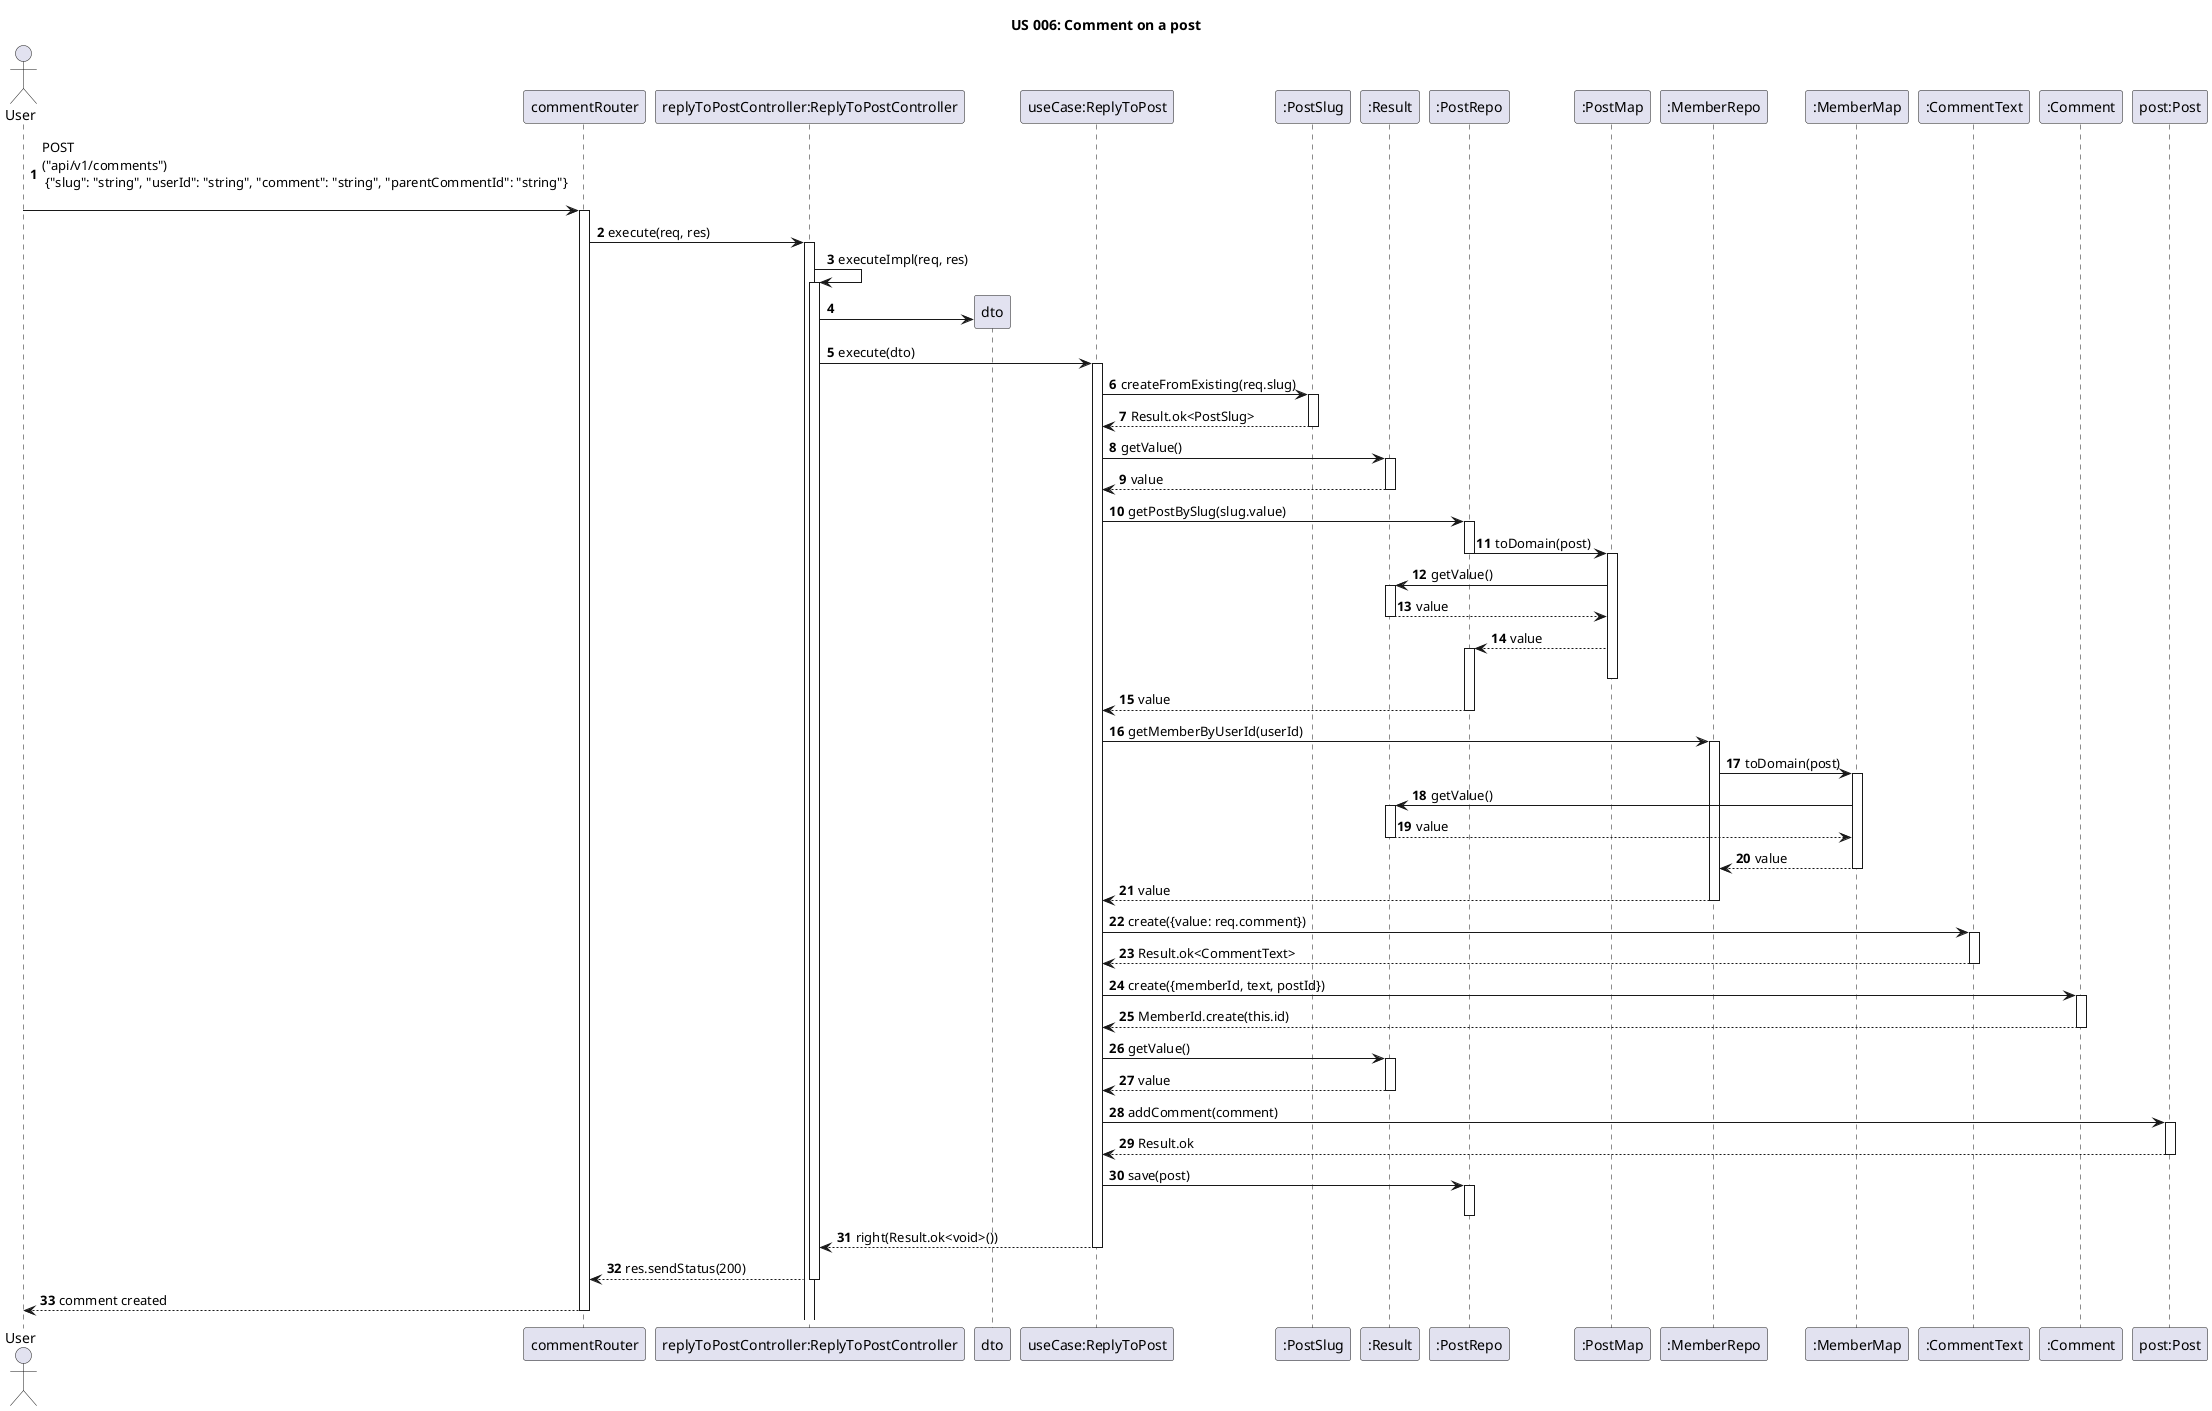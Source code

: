 @startuml us006-SD
title US 006: Comment on a post
autonumber

actor "User" as User
participant "commentRouter" as commentRouter
participant "replyToPostController:ReplyToPostController" as replyToPostController
participant "dto" as dto
participant "useCase:ReplyToPost" as ReplyToPost
participant ":PostSlug" as PostSlug
participant ":Result" as Result
participant ":PostRepo" as PostRepo
participant ":PostMap" as PostMap
participant ":MemberRepo" as MemberRepo
participant ":MemberMap" as MemberMap

participant ":CommentText" as CommentText
participant ":Comment" as Comment
participant "post:Post" as Post


User -> commentRouter: POST\n("api/v1/comments")\n {"slug": "string", "userId": "string", "comment": "string", "parentCommentId": "string"}\n

activate commentRouter
commentRouter -> replyToPostController: execute(req, res)

activate replyToPostController
replyToPostController -> replyToPostController: executeImpl(req, res)
activate replyToPostController

create dto
replyToPostController -> dto
replyToPostController -> ReplyToPost: execute(dto)
activate ReplyToPost


ReplyToPost -> PostSlug: createFromExisting(req.slug)
activate PostSlug
PostSlug --> ReplyToPost: Result.ok<PostSlug>
deactivate PostSlug


ReplyToPost -> Result: getValue()
activate Result
Result --> ReplyToPost: value
deactivate Result


ReplyToPost -> PostRepo: getPostBySlug(slug.value)
activate PostRepo

PostRepo -> PostMap: toDomain(post)
deactivate PostRepo
activate PostMap

PostMap -> Result: getValue()
activate Result
Result --> PostMap: value
deactivate Result

PostMap --> PostRepo: value
activate PostRepo
deactivate PostMap

PostRepo --> ReplyToPost: value
deactivate PostRepo


ReplyToPost -> MemberRepo: getMemberByUserId(userId)
activate MemberRepo

MemberRepo -> MemberMap: toDomain(post)
activate MemberMap

MemberMap -> Result: getValue()
activate Result
Result --> MemberMap: value
deactivate Result

MemberMap --> MemberRepo: value
deactivate MemberMap

MemberRepo --> ReplyToPost: value
deactivate MemberRepo


ReplyToPost -> CommentText: create({value: req.comment})
activate CommentText
CommentText --> ReplyToPost: Result.ok<CommentText>
deactivate CommentText

ReplyToPost -> Comment: create({memberId, text, postId})
activate Comment
Comment --> ReplyToPost: MemberId.create(this.id)
deactivate Comment

ReplyToPost -> Result: getValue()
activate Result
Result --> ReplyToPost: value
deactivate Result

ReplyToPost -> Post: addComment(comment)
activate Post
Post --> ReplyToPost: Result.ok
deactivate Post


ReplyToPost -> PostRepo: save(post)
activate PostRepo
deactivate PostRepo

ReplyToPost --> replyToPostController: right(Result.ok<void>())
deactivate ReplyToPost

replyToPostController --> commentRouter: res.sendStatus(200)
deactivate replyToPostController


commentRouter --> User: comment created
deactivate commentRouter

@enduml